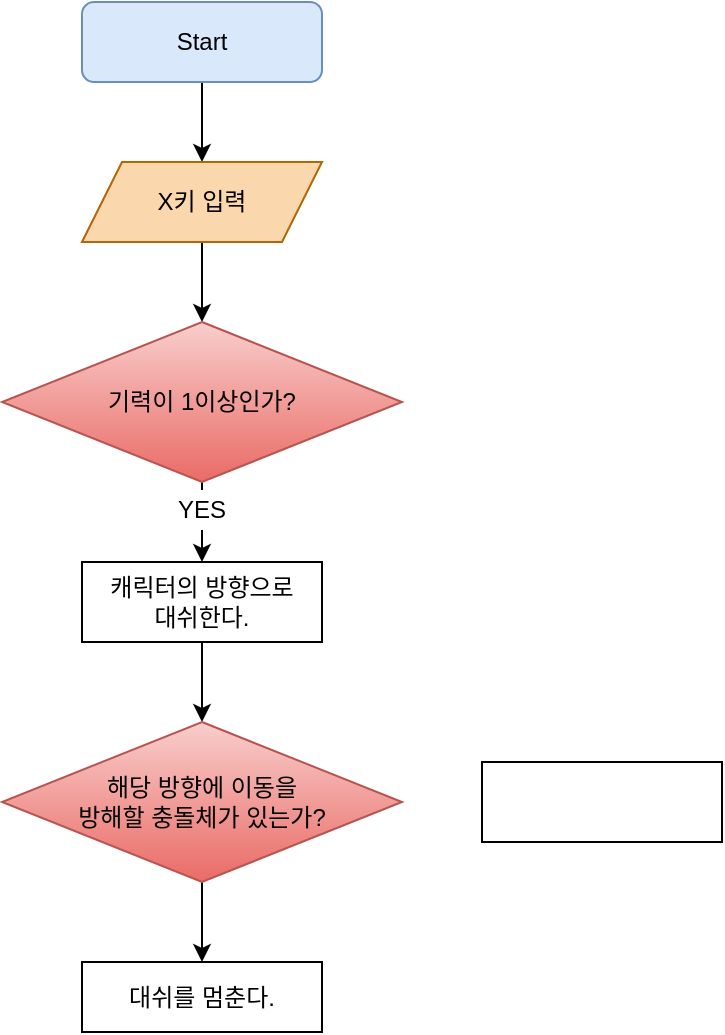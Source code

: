 <mxfile version="14.4.9" type="device"><diagram id="ytgSIPfL4CED0kk3hnmL" name="Page-1"><mxGraphModel dx="1422" dy="794" grid="1" gridSize="10" guides="1" tooltips="1" connect="1" arrows="1" fold="1" page="1" pageScale="1" pageWidth="827" pageHeight="1169" math="0" shadow="0"><root><mxCell id="0"/><mxCell id="1" parent="0"/><mxCell id="mqf603q611UQ02A-FcOA-3" style="edgeStyle=orthogonalEdgeStyle;rounded=0;orthogonalLoop=1;jettySize=auto;html=1;exitX=0.5;exitY=1;exitDx=0;exitDy=0;entryX=0.5;entryY=0;entryDx=0;entryDy=0;" edge="1" parent="1" source="mqf603q611UQ02A-FcOA-1" target="mqf603q611UQ02A-FcOA-2"><mxGeometry relative="1" as="geometry"/></mxCell><mxCell id="mqf603q611UQ02A-FcOA-1" value="Start" style="rounded=1;whiteSpace=wrap;html=1;fillColor=#dae8fc;strokeColor=#6c8ebf;" vertex="1" parent="1"><mxGeometry x="280" y="120" width="120" height="40" as="geometry"/></mxCell><mxCell id="mqf603q611UQ02A-FcOA-5" style="edgeStyle=orthogonalEdgeStyle;rounded=0;orthogonalLoop=1;jettySize=auto;html=1;exitX=0.5;exitY=1;exitDx=0;exitDy=0;" edge="1" parent="1" source="mqf603q611UQ02A-FcOA-2" target="mqf603q611UQ02A-FcOA-4"><mxGeometry relative="1" as="geometry"/></mxCell><mxCell id="mqf603q611UQ02A-FcOA-2" value="X키 입력" style="shape=parallelogram;perimeter=parallelogramPerimeter;whiteSpace=wrap;html=1;fixedSize=1;fillColor=#fad7ac;strokeColor=#b46504;" vertex="1" parent="1"><mxGeometry x="280" y="200" width="120" height="40" as="geometry"/></mxCell><mxCell id="mqf603q611UQ02A-FcOA-7" style="edgeStyle=orthogonalEdgeStyle;rounded=0;orthogonalLoop=1;jettySize=auto;html=1;exitX=0.5;exitY=1;exitDx=0;exitDy=0;entryX=0.5;entryY=0;entryDx=0;entryDy=0;" edge="1" parent="1" source="mqf603q611UQ02A-FcOA-4" target="mqf603q611UQ02A-FcOA-6"><mxGeometry relative="1" as="geometry"/></mxCell><mxCell id="mqf603q611UQ02A-FcOA-4" value="기력이 1이상인가?" style="rhombus;whiteSpace=wrap;html=1;gradientColor=#ea6b66;fillColor=#f8cecc;strokeColor=#b85450;" vertex="1" parent="1"><mxGeometry x="240" y="280" width="200" height="80" as="geometry"/></mxCell><mxCell id="mqf603q611UQ02A-FcOA-11" style="edgeStyle=orthogonalEdgeStyle;rounded=0;orthogonalLoop=1;jettySize=auto;html=1;exitX=0.5;exitY=1;exitDx=0;exitDy=0;entryX=0.5;entryY=0;entryDx=0;entryDy=0;" edge="1" parent="1" source="mqf603q611UQ02A-FcOA-6" target="mqf603q611UQ02A-FcOA-10"><mxGeometry relative="1" as="geometry"/></mxCell><mxCell id="mqf603q611UQ02A-FcOA-6" value="캐릭터의 방향으로&lt;br&gt;대쉬한다." style="rounded=0;whiteSpace=wrap;html=1;" vertex="1" parent="1"><mxGeometry x="280" y="400" width="120" height="40" as="geometry"/></mxCell><mxCell id="mqf603q611UQ02A-FcOA-8" value="YES" style="text;html=1;strokeColor=none;align=center;verticalAlign=middle;whiteSpace=wrap;rounded=0;fillColor=#ffffff;" vertex="1" parent="1"><mxGeometry x="320" y="364" width="40" height="20" as="geometry"/></mxCell><mxCell id="mqf603q611UQ02A-FcOA-13" style="edgeStyle=orthogonalEdgeStyle;rounded=0;orthogonalLoop=1;jettySize=auto;html=1;exitX=0.5;exitY=1;exitDx=0;exitDy=0;entryX=0.5;entryY=0;entryDx=0;entryDy=0;" edge="1" parent="1" source="mqf603q611UQ02A-FcOA-10" target="mqf603q611UQ02A-FcOA-12"><mxGeometry relative="1" as="geometry"/></mxCell><mxCell id="mqf603q611UQ02A-FcOA-10" value="해당 방향에 이동을&lt;br&gt;방해할 충돌체가 있는가?" style="rhombus;whiteSpace=wrap;html=1;fillColor=#f8cecc;gradientColor=#ea6b66;strokeColor=#b85450;" vertex="1" parent="1"><mxGeometry x="240" y="480" width="200" height="80" as="geometry"/></mxCell><mxCell id="mqf603q611UQ02A-FcOA-12" value="대쉬를 멈춘다." style="rounded=0;whiteSpace=wrap;html=1;fillColor=#ffffff;" vertex="1" parent="1"><mxGeometry x="280" y="600" width="120" height="35" as="geometry"/></mxCell><mxCell id="mqf603q611UQ02A-FcOA-14" value="" style="rounded=0;whiteSpace=wrap;html=1;fillColor=#ffffff;" vertex="1" parent="1"><mxGeometry x="480" y="500" width="120" height="40" as="geometry"/></mxCell></root></mxGraphModel></diagram></mxfile>